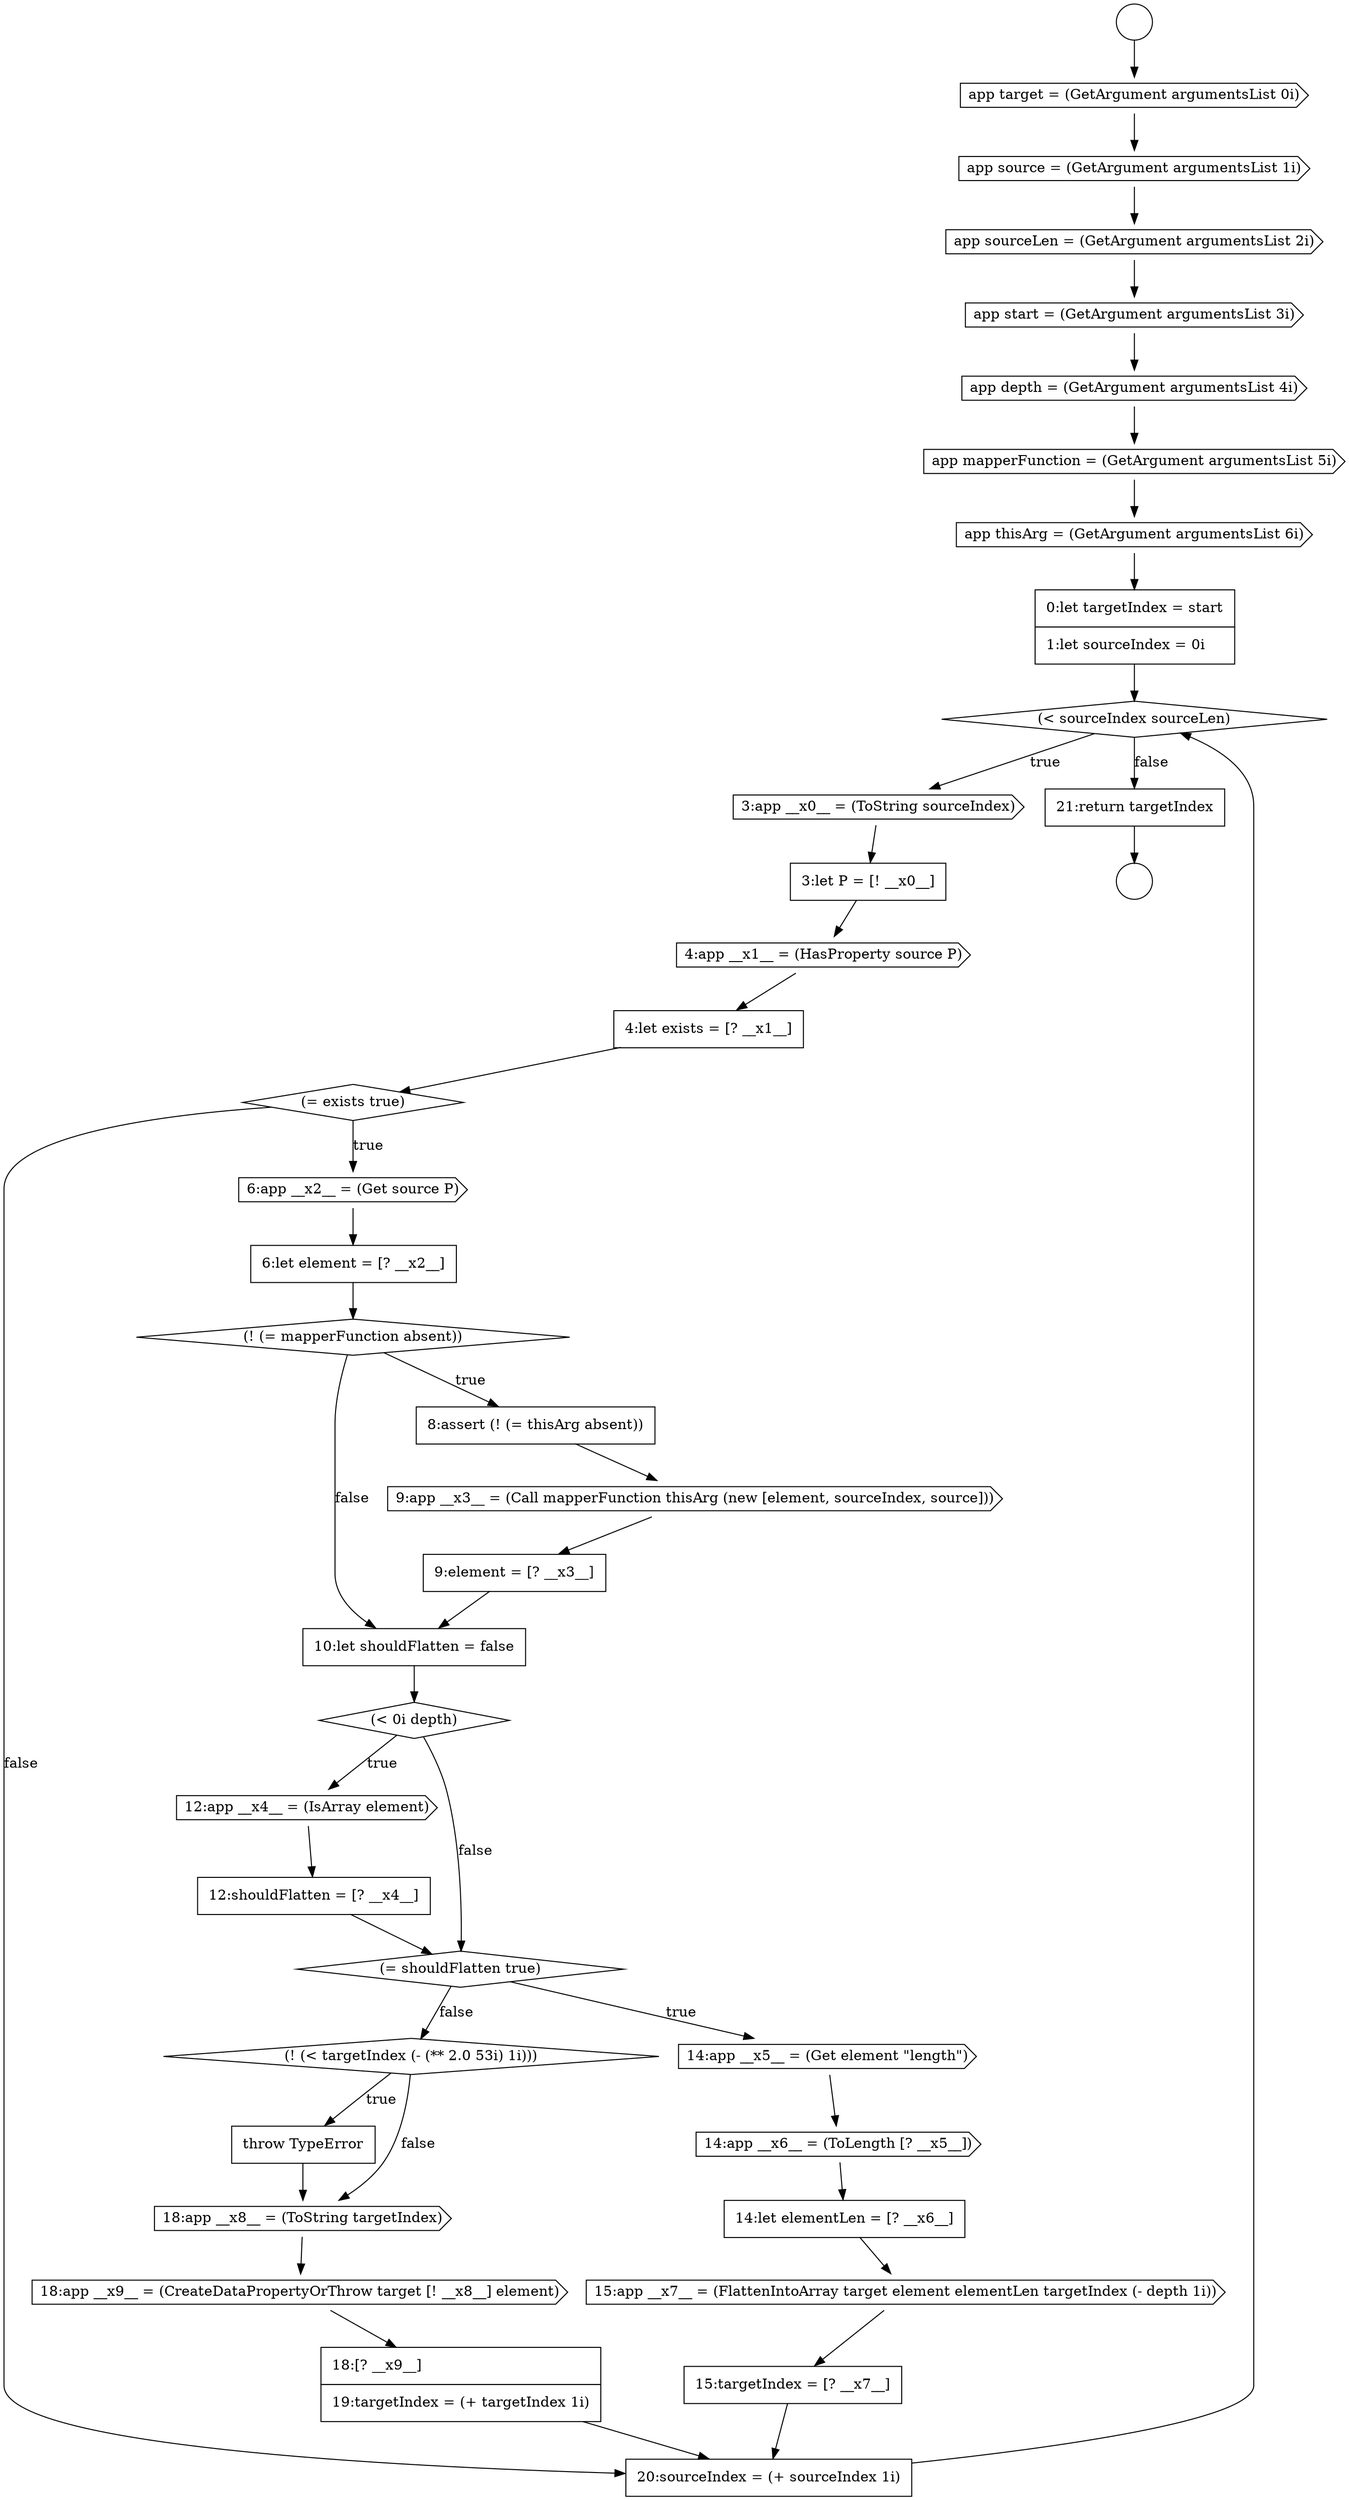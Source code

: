 digraph {
  node0 [shape=circle label=" " color="black" fillcolor="white" style=filled]
  node5 [shape=cds, label=<<font color="black">app start = (GetArgument argumentsList 3i)</font>> color="black" fillcolor="white" style=filled]
  node10 [shape=diamond, label=<<font color="black">(&lt; sourceIndex sourceLen)</font>> color="black" fillcolor="white" style=filled]
  node14 [shape=none, margin=0, label=<<font color="black">
    <table border="0" cellborder="1" cellspacing="0" cellpadding="10">
      <tr><td align="left">4:let exists = [? __x1__]</td></tr>
    </table>
  </font>> color="black" fillcolor="white" style=filled]
  node1 [shape=circle label=" " color="black" fillcolor="white" style=filled]
  node6 [shape=cds, label=<<font color="black">app depth = (GetArgument argumentsList 4i)</font>> color="black" fillcolor="white" style=filled]
  node9 [shape=none, margin=0, label=<<font color="black">
    <table border="0" cellborder="1" cellspacing="0" cellpadding="10">
      <tr><td align="left">0:let targetIndex = start</td></tr>
      <tr><td align="left">1:let sourceIndex = 0i</td></tr>
    </table>
  </font>> color="black" fillcolor="white" style=filled]
  node13 [shape=cds, label=<<font color="black">4:app __x1__ = (HasProperty source P)</font>> color="black" fillcolor="white" style=filled]
  node2 [shape=cds, label=<<font color="black">app target = (GetArgument argumentsList 0i)</font>> color="black" fillcolor="white" style=filled]
  node12 [shape=none, margin=0, label=<<font color="black">
    <table border="0" cellborder="1" cellspacing="0" cellpadding="10">
      <tr><td align="left">3:let P = [! __x0__]</td></tr>
    </table>
  </font>> color="black" fillcolor="white" style=filled]
  node7 [shape=cds, label=<<font color="black">app mapperFunction = (GetArgument argumentsList 5i)</font>> color="black" fillcolor="white" style=filled]
  node18 [shape=diamond, label=<<font color="black">(! (= mapperFunction absent))</font>> color="black" fillcolor="white" style=filled]
  node11 [shape=cds, label=<<font color="black">3:app __x0__ = (ToString sourceIndex)</font>> color="black" fillcolor="white" style=filled]
  node8 [shape=cds, label=<<font color="black">app thisArg = (GetArgument argumentsList 6i)</font>> color="black" fillcolor="white" style=filled]
  node4 [shape=cds, label=<<font color="black">app sourceLen = (GetArgument argumentsList 2i)</font>> color="black" fillcolor="white" style=filled]
  node15 [shape=diamond, label=<<font color="black">(= exists true)</font>> color="black" fillcolor="white" style=filled]
  node24 [shape=cds, label=<<font color="black">12:app __x4__ = (IsArray element)</font>> color="black" fillcolor="white" style=filled]
  node37 [shape=none, margin=0, label=<<font color="black">
    <table border="0" cellborder="1" cellspacing="0" cellpadding="10">
      <tr><td align="left">20:sourceIndex = (+ sourceIndex 1i)</td></tr>
    </table>
  </font>> color="black" fillcolor="white" style=filled]
  node25 [shape=none, margin=0, label=<<font color="black">
    <table border="0" cellborder="1" cellspacing="0" cellpadding="10">
      <tr><td align="left">12:shouldFlatten = [? __x4__]</td></tr>
    </table>
  </font>> color="black" fillcolor="white" style=filled]
  node20 [shape=cds, label=<<font color="black">9:app __x3__ = (Call mapperFunction thisArg (new [element, sourceIndex, source]))</font>> color="black" fillcolor="white" style=filled]
  node29 [shape=none, margin=0, label=<<font color="black">
    <table border="0" cellborder="1" cellspacing="0" cellpadding="10">
      <tr><td align="left">14:let elementLen = [? __x6__]</td></tr>
    </table>
  </font>> color="black" fillcolor="white" style=filled]
  node21 [shape=none, margin=0, label=<<font color="black">
    <table border="0" cellborder="1" cellspacing="0" cellpadding="10">
      <tr><td align="left">9:element = [? __x3__]</td></tr>
    </table>
  </font>> color="black" fillcolor="white" style=filled]
  node33 [shape=none, margin=0, label=<<font color="black">
    <table border="0" cellborder="1" cellspacing="0" cellpadding="10">
      <tr><td align="left">throw TypeError</td></tr>
    </table>
  </font>> color="black" fillcolor="white" style=filled]
  node28 [shape=cds, label=<<font color="black">14:app __x6__ = (ToLength [? __x5__])</font>> color="black" fillcolor="white" style=filled]
  node38 [shape=none, margin=0, label=<<font color="black">
    <table border="0" cellborder="1" cellspacing="0" cellpadding="10">
      <tr><td align="left">21:return targetIndex</td></tr>
    </table>
  </font>> color="black" fillcolor="white" style=filled]
  node17 [shape=none, margin=0, label=<<font color="black">
    <table border="0" cellborder="1" cellspacing="0" cellpadding="10">
      <tr><td align="left">6:let element = [? __x2__]</td></tr>
    </table>
  </font>> color="black" fillcolor="white" style=filled]
  node32 [shape=diamond, label=<<font color="black">(! (&lt; targetIndex (- (** 2.0 53i) 1i)))</font>> color="black" fillcolor="white" style=filled]
  node34 [shape=cds, label=<<font color="black">18:app __x8__ = (ToString targetIndex)</font>> color="black" fillcolor="white" style=filled]
  node22 [shape=none, margin=0, label=<<font color="black">
    <table border="0" cellborder="1" cellspacing="0" cellpadding="10">
      <tr><td align="left">10:let shouldFlatten = false</td></tr>
    </table>
  </font>> color="black" fillcolor="white" style=filled]
  node27 [shape=cds, label=<<font color="black">14:app __x5__ = (Get element &quot;length&quot;)</font>> color="black" fillcolor="white" style=filled]
  node3 [shape=cds, label=<<font color="black">app source = (GetArgument argumentsList 1i)</font>> color="black" fillcolor="white" style=filled]
  node35 [shape=cds, label=<<font color="black">18:app __x9__ = (CreateDataPropertyOrThrow target [! __x8__] element)</font>> color="black" fillcolor="white" style=filled]
  node16 [shape=cds, label=<<font color="black">6:app __x2__ = (Get source P)</font>> color="black" fillcolor="white" style=filled]
  node31 [shape=none, margin=0, label=<<font color="black">
    <table border="0" cellborder="1" cellspacing="0" cellpadding="10">
      <tr><td align="left">15:targetIndex = [? __x7__]</td></tr>
    </table>
  </font>> color="black" fillcolor="white" style=filled]
  node26 [shape=diamond, label=<<font color="black">(= shouldFlatten true)</font>> color="black" fillcolor="white" style=filled]
  node23 [shape=diamond, label=<<font color="black">(&lt; 0i depth)</font>> color="black" fillcolor="white" style=filled]
  node36 [shape=none, margin=0, label=<<font color="black">
    <table border="0" cellborder="1" cellspacing="0" cellpadding="10">
      <tr><td align="left">18:[? __x9__]</td></tr>
      <tr><td align="left">19:targetIndex = (+ targetIndex 1i)</td></tr>
    </table>
  </font>> color="black" fillcolor="white" style=filled]
  node30 [shape=cds, label=<<font color="black">15:app __x7__ = (FlattenIntoArray target element elementLen targetIndex (- depth 1i))</font>> color="black" fillcolor="white" style=filled]
  node19 [shape=none, margin=0, label=<<font color="black">
    <table border="0" cellborder="1" cellspacing="0" cellpadding="10">
      <tr><td align="left">8:assert (! (= thisArg absent))</td></tr>
    </table>
  </font>> color="black" fillcolor="white" style=filled]
  node11 -> node12 [ color="black"]
  node0 -> node2 [ color="black"]
  node9 -> node10 [ color="black"]
  node27 -> node28 [ color="black"]
  node14 -> node15 [ color="black"]
  node4 -> node5 [ color="black"]
  node25 -> node26 [ color="black"]
  node31 -> node37 [ color="black"]
  node16 -> node17 [ color="black"]
  node10 -> node11 [label=<<font color="black">true</font>> color="black"]
  node10 -> node38 [label=<<font color="black">false</font>> color="black"]
  node17 -> node18 [ color="black"]
  node33 -> node34 [ color="black"]
  node5 -> node6 [ color="black"]
  node3 -> node4 [ color="black"]
  node28 -> node29 [ color="black"]
  node26 -> node27 [label=<<font color="black">true</font>> color="black"]
  node26 -> node32 [label=<<font color="black">false</font>> color="black"]
  node37 -> node10 [ color="black"]
  node29 -> node30 [ color="black"]
  node38 -> node1 [ color="black"]
  node7 -> node8 [ color="black"]
  node34 -> node35 [ color="black"]
  node2 -> node3 [ color="black"]
  node23 -> node24 [label=<<font color="black">true</font>> color="black"]
  node23 -> node26 [label=<<font color="black">false</font>> color="black"]
  node19 -> node20 [ color="black"]
  node13 -> node14 [ color="black"]
  node35 -> node36 [ color="black"]
  node12 -> node13 [ color="black"]
  node18 -> node19 [label=<<font color="black">true</font>> color="black"]
  node18 -> node22 [label=<<font color="black">false</font>> color="black"]
  node36 -> node37 [ color="black"]
  node22 -> node23 [ color="black"]
  node6 -> node7 [ color="black"]
  node30 -> node31 [ color="black"]
  node32 -> node33 [label=<<font color="black">true</font>> color="black"]
  node32 -> node34 [label=<<font color="black">false</font>> color="black"]
  node8 -> node9 [ color="black"]
  node21 -> node22 [ color="black"]
  node20 -> node21 [ color="black"]
  node24 -> node25 [ color="black"]
  node15 -> node16 [label=<<font color="black">true</font>> color="black"]
  node15 -> node37 [label=<<font color="black">false</font>> color="black"]
}
